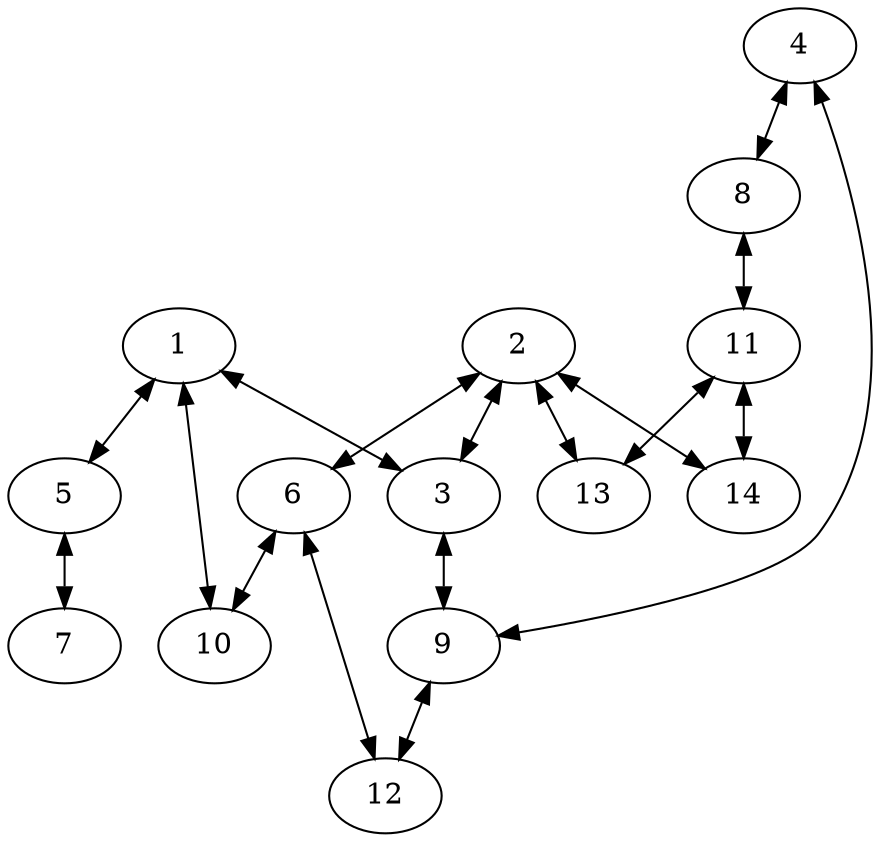 digraph G {
Nodo1[label = "1"];
Nodo1->Nodo5[dir = both];
Nodo1->Nodo10[dir = both];
Nodo1->Nodo3[dir = both];
Nodo2[label = "2"];
Nodo2->Nodo3[dir = both];
Nodo2->Nodo14[dir = both];
Nodo2->Nodo6[dir = both];
Nodo2->Nodo13[dir = both];
Nodo3[label = "3"];
Nodo3->Nodo9[dir = both];
Nodo4[label = "4"];
Nodo4->Nodo8[dir = both];
Nodo4->Nodo9[dir = both];
Nodo5[label = "5"];
Nodo5->Nodo7[dir = both];
Nodo6[label = "6"];
Nodo6->Nodo12[dir = both];
Nodo6->Nodo10[dir = both];
Nodo7[label = "7"];
Nodo8[label = "8"];
Nodo8->Nodo11[dir = both];
Nodo9[label = "9"];
Nodo9->Nodo12[dir = both];
Nodo10[label = "10"];
Nodo11[label = "11"];
Nodo11->Nodo13[dir = both];
Nodo11->Nodo14[dir = both];
Nodo12[label = "12"];
Nodo13[label = "13"];
Nodo14[label = "14"];
}
